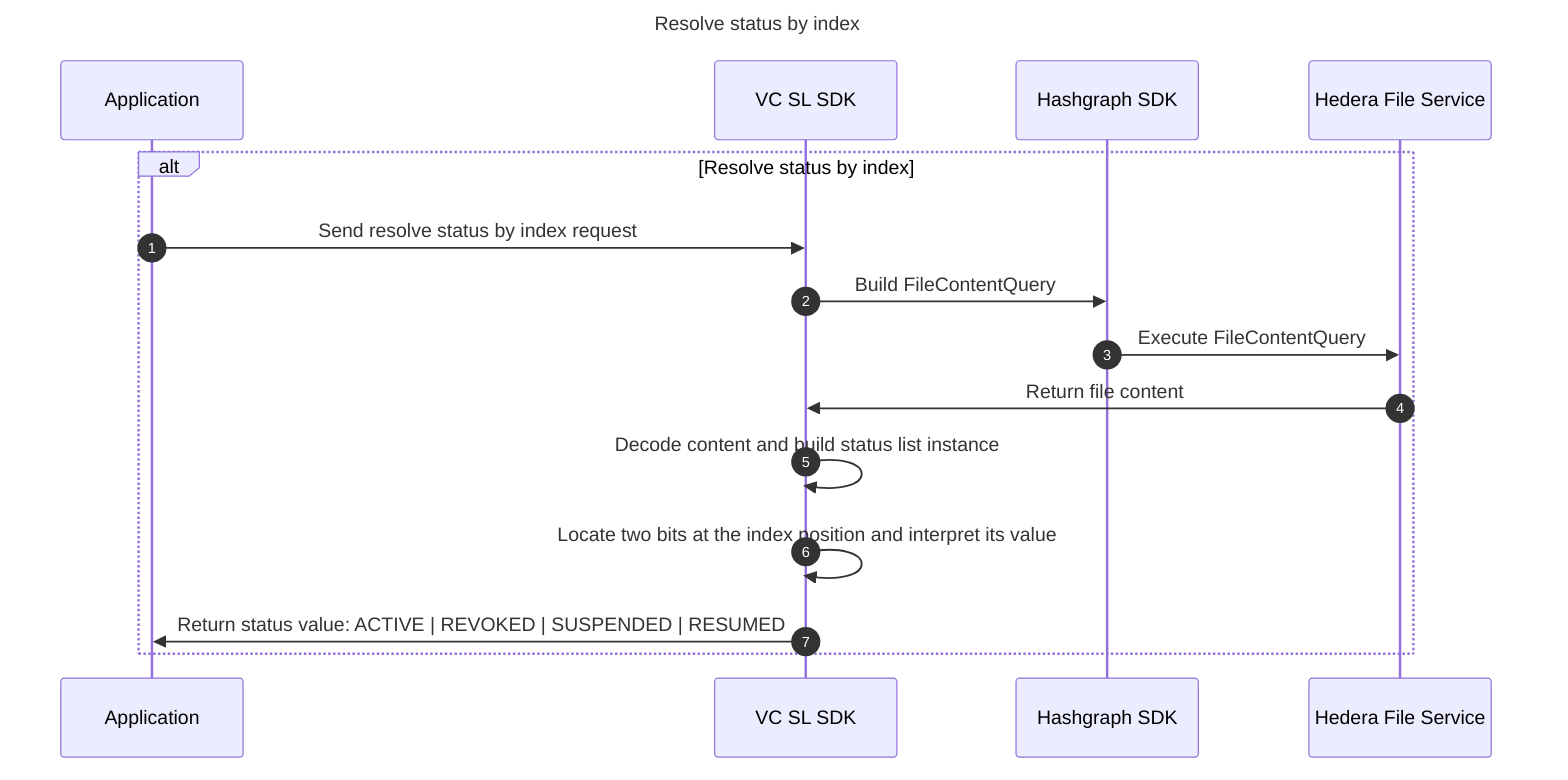 sequenceDiagram
Title: Resolve status by index
  autonumber
  participant App as Application
  participant SDK as VC SL SDK
  participant HSDK as Hashgraph SDK
  participant HFS as Hedera File Service

alt Resolve status by index

App ->> SDK: Send resolve status by index request
SDK ->> HSDK: Build FileContentQuery
HSDK ->> HFS: Execute FileContentQuery
HFS ->> SDK: Return file content
SDK ->> SDK: Decode content and build status list instance
SDK ->> SDK: Locate two bits at the index position and interpret its value
SDK ->> App: Return status value: ACTIVE | REVOKED | SUSPENDED | RESUMED 

end